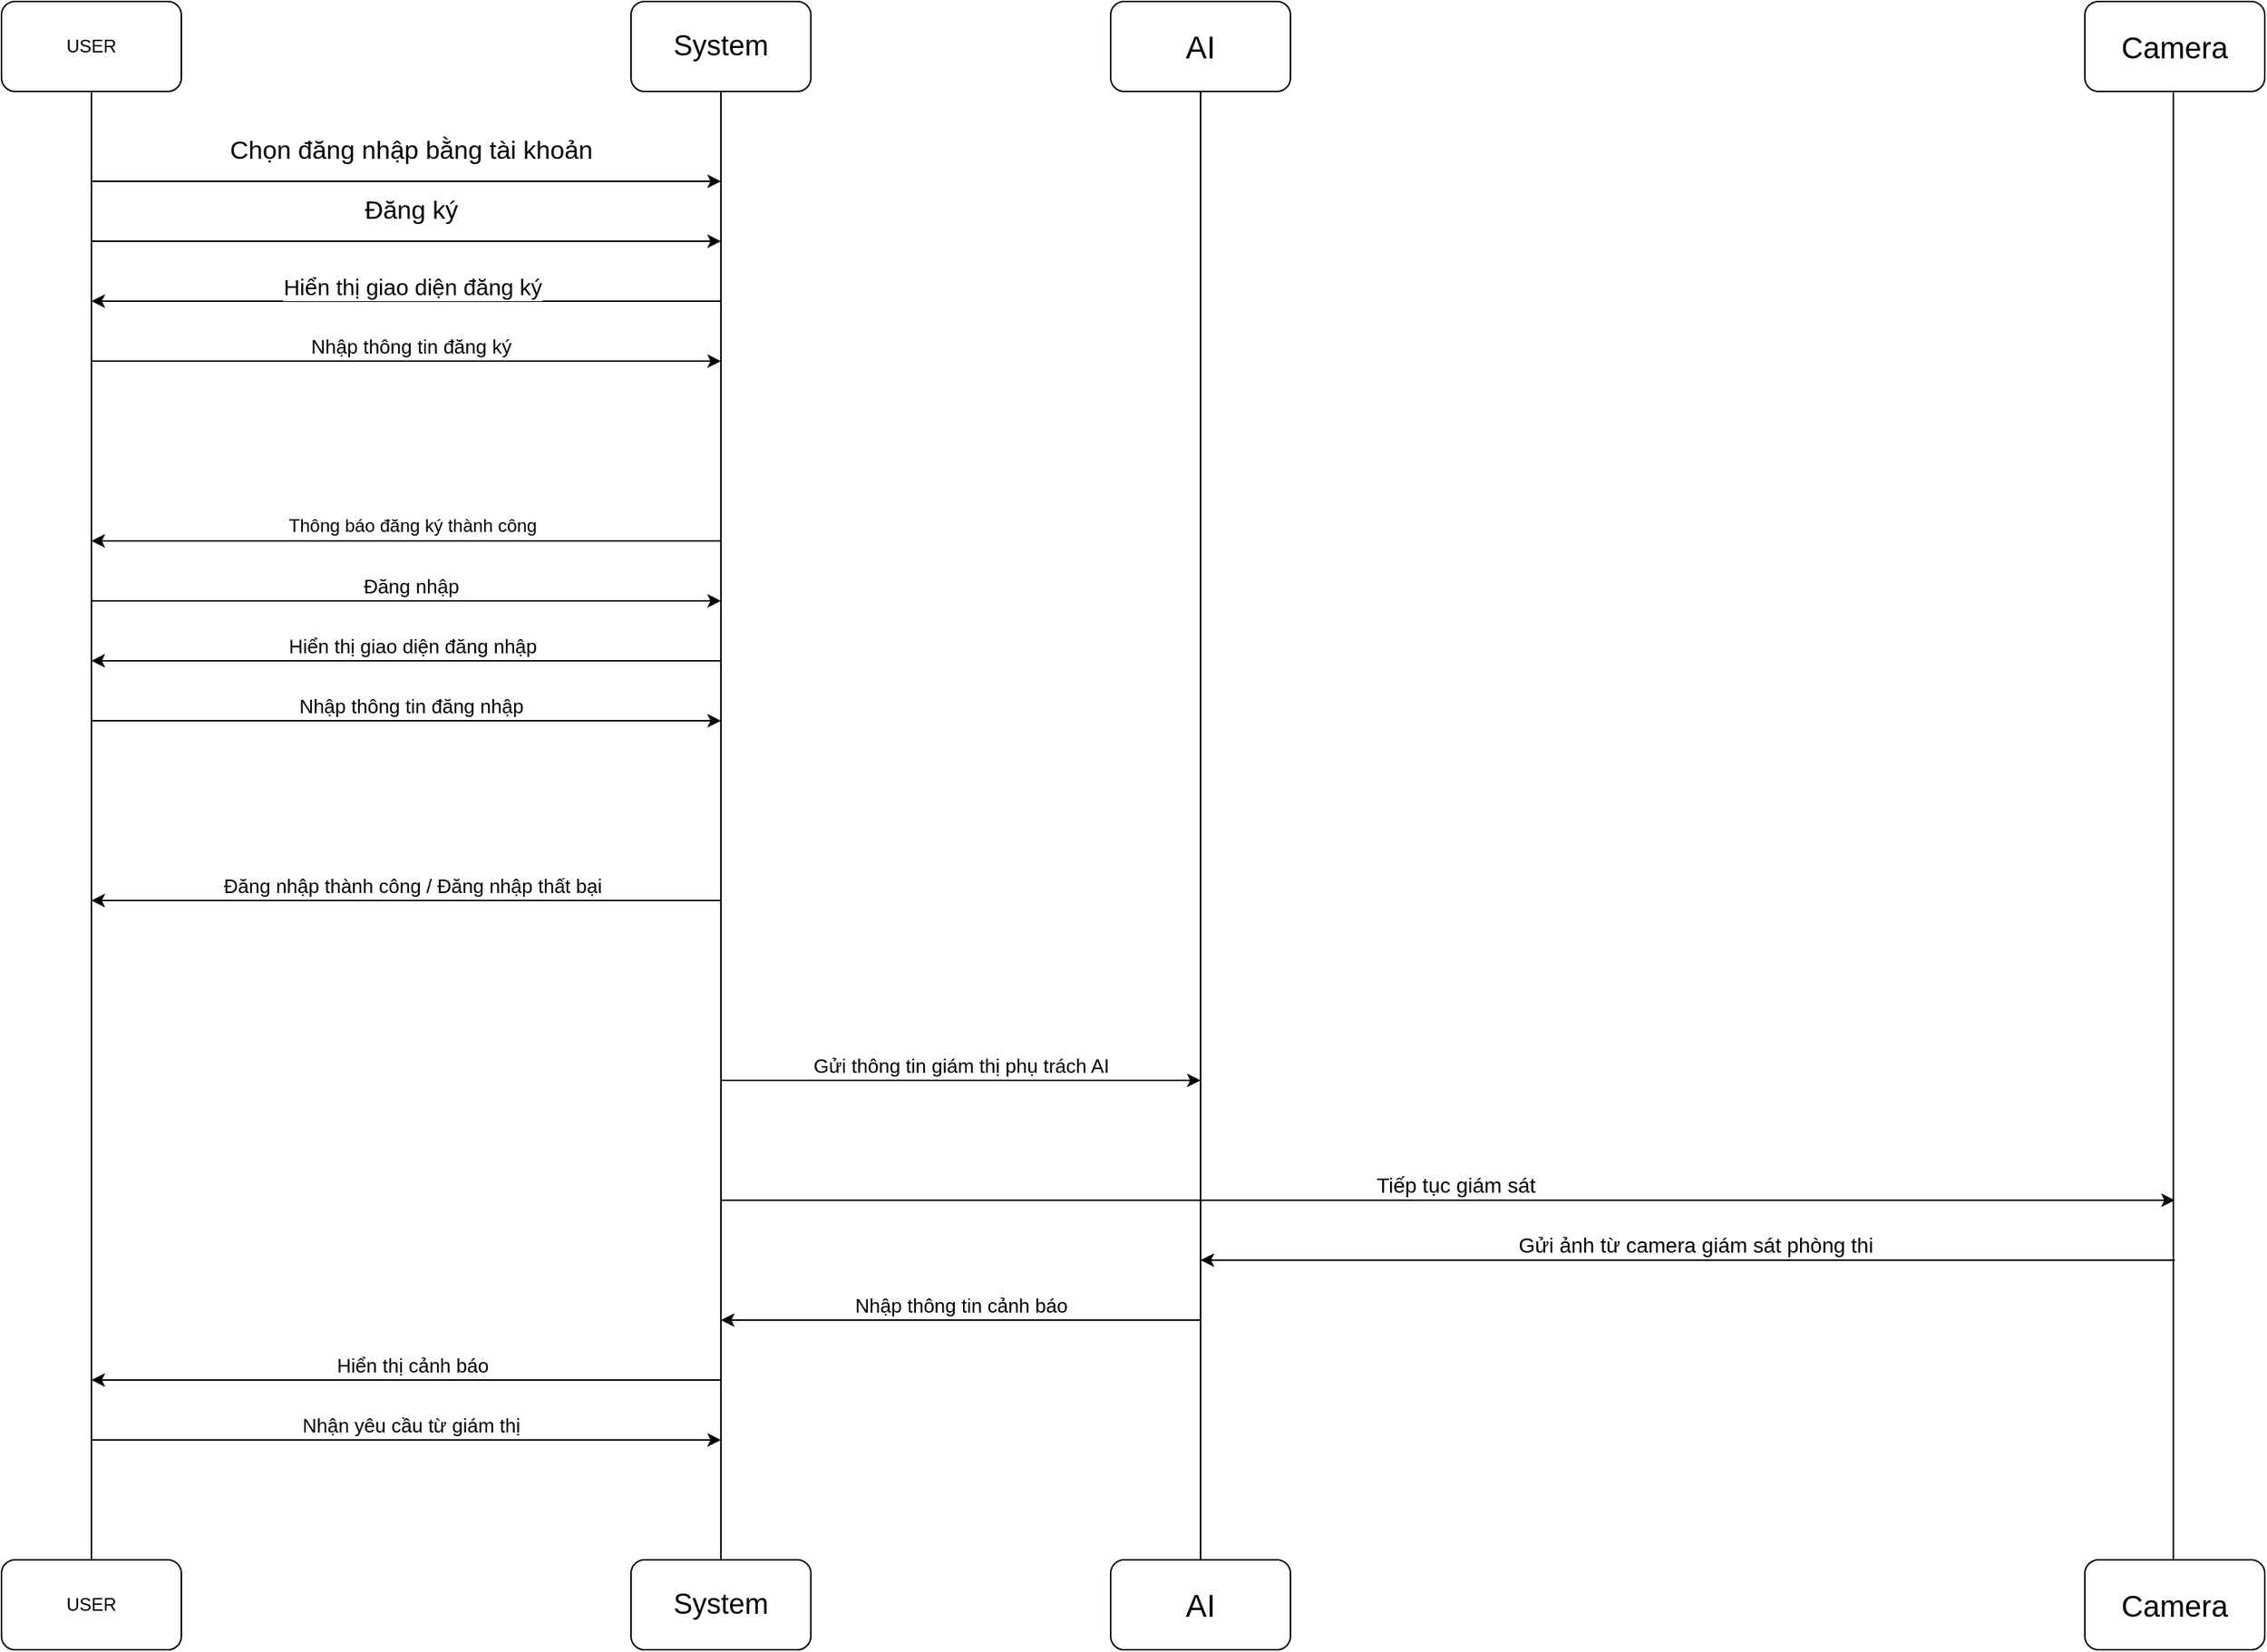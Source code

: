 <mxfile version="27.1.3">
  <diagram name="Trang-1" id="P6Vjx4tx-lsoR0o0-FDk">
    <mxGraphModel dx="2493" dy="1525" grid="1" gridSize="10" guides="1" tooltips="1" connect="1" arrows="1" fold="1" page="1" pageScale="1" pageWidth="2339" pageHeight="3300" math="0" shadow="0">
      <root>
        <mxCell id="0" />
        <mxCell id="1" parent="0" />
        <mxCell id="PxLlt2hePIjLk53OAw48-1" value="USER" style="rounded=1;whiteSpace=wrap;html=1;" vertex="1" parent="1">
          <mxGeometry x="40" y="40" width="120" height="60" as="geometry" />
        </mxCell>
        <mxCell id="PxLlt2hePIjLk53OAw48-2" value="" style="endArrow=none;html=1;rounded=0;" edge="1" parent="1">
          <mxGeometry width="50" height="50" relative="1" as="geometry">
            <mxPoint x="100" y="1080" as="sourcePoint" />
            <mxPoint x="100" y="100" as="targetPoint" />
          </mxGeometry>
        </mxCell>
        <mxCell id="PxLlt2hePIjLk53OAw48-3" value="&lt;font style=&quot;font-size: 19px;&quot;&gt;System&lt;/font&gt;" style="rounded=1;whiteSpace=wrap;html=1;" vertex="1" parent="1">
          <mxGeometry x="460" y="40" width="120" height="60" as="geometry" />
        </mxCell>
        <mxCell id="PxLlt2hePIjLk53OAw48-4" value="" style="endArrow=none;html=1;rounded=0;" edge="1" parent="1">
          <mxGeometry width="50" height="50" relative="1" as="geometry">
            <mxPoint x="520" y="1080" as="sourcePoint" />
            <mxPoint x="520" y="100" as="targetPoint" />
          </mxGeometry>
        </mxCell>
        <mxCell id="PxLlt2hePIjLk53OAw48-5" value="&lt;font style=&quot;font-size: 17px;&quot;&gt;Chọn đăng nhập bằng tài khoản&lt;/font&gt;" style="endArrow=classic;html=1;rounded=0;" edge="1" parent="1">
          <mxGeometry x="0.015" y="20" width="50" height="50" relative="1" as="geometry">
            <mxPoint x="100" y="160" as="sourcePoint" />
            <mxPoint x="520" y="160" as="targetPoint" />
            <mxPoint as="offset" />
          </mxGeometry>
        </mxCell>
        <mxCell id="PxLlt2hePIjLk53OAw48-6" value="&lt;font style=&quot;font-size: 17px;&quot;&gt;Đăng ký&lt;/font&gt;" style="endArrow=classic;html=1;rounded=0;" edge="1" parent="1">
          <mxGeometry x="0.015" y="20" width="50" height="50" relative="1" as="geometry">
            <mxPoint x="100" y="200" as="sourcePoint" />
            <mxPoint x="520" y="200" as="targetPoint" />
            <mxPoint as="offset" />
          </mxGeometry>
        </mxCell>
        <mxCell id="PxLlt2hePIjLk53OAw48-7" value="&lt;font style=&quot;font-size: 15px;&quot;&gt;Hiển thị giao diện đăng ký&lt;/font&gt;" style="endArrow=classic;html=1;rounded=0;" edge="1" parent="1">
          <mxGeometry x="-0.015" y="-10" width="50" height="50" relative="1" as="geometry">
            <mxPoint x="520" y="240" as="sourcePoint" />
            <mxPoint x="100" y="240" as="targetPoint" />
            <mxPoint x="1" as="offset" />
          </mxGeometry>
        </mxCell>
        <mxCell id="PxLlt2hePIjLk53OAw48-8" value="&lt;font style=&quot;font-size: 13px;&quot;&gt;Nhập thông tin đăng ký&lt;/font&gt;" style="endArrow=classic;html=1;rounded=0;" edge="1" parent="1">
          <mxGeometry x="0.015" y="10" width="50" height="50" relative="1" as="geometry">
            <mxPoint x="100" y="280" as="sourcePoint" />
            <mxPoint x="520" y="280" as="targetPoint" />
            <mxPoint as="offset" />
          </mxGeometry>
        </mxCell>
        <mxCell id="PxLlt2hePIjLk53OAw48-9" value="&lt;font style=&quot;font-size: 12px;&quot;&gt;Thông báo đăng ký thành công&lt;/font&gt;" style="endArrow=classic;html=1;rounded=0;" edge="1" parent="1">
          <mxGeometry x="-0.015" y="-10" width="50" height="50" relative="1" as="geometry">
            <mxPoint x="520" y="400" as="sourcePoint" />
            <mxPoint x="100" y="400" as="targetPoint" />
            <mxPoint x="1" as="offset" />
          </mxGeometry>
        </mxCell>
        <mxCell id="PxLlt2hePIjLk53OAw48-10" value="&lt;font style=&quot;font-size: 13px;&quot;&gt;Đăng nhập&lt;/font&gt;" style="endArrow=classic;html=1;rounded=0;" edge="1" parent="1">
          <mxGeometry x="0.015" y="10" width="50" height="50" relative="1" as="geometry">
            <mxPoint x="100" y="440" as="sourcePoint" />
            <mxPoint x="520" y="440" as="targetPoint" />
            <mxPoint as="offset" />
          </mxGeometry>
        </mxCell>
        <mxCell id="PxLlt2hePIjLk53OAw48-11" value="&lt;font style=&quot;font-size: 13px;&quot;&gt;Hiển thị giao diện đăng nhập&lt;/font&gt;" style="endArrow=classic;html=1;rounded=0;" edge="1" parent="1">
          <mxGeometry x="-0.015" y="-10" width="50" height="50" relative="1" as="geometry">
            <mxPoint x="520" y="480" as="sourcePoint" />
            <mxPoint x="100" y="480" as="targetPoint" />
            <mxPoint x="1" as="offset" />
          </mxGeometry>
        </mxCell>
        <mxCell id="PxLlt2hePIjLk53OAw48-12" value="&lt;font style=&quot;font-size: 13px;&quot;&gt;Nhập thông tin đăng nhập&lt;/font&gt;" style="endArrow=classic;html=1;rounded=0;" edge="1" parent="1">
          <mxGeometry x="0.015" y="10" width="50" height="50" relative="1" as="geometry">
            <mxPoint x="100" y="520" as="sourcePoint" />
            <mxPoint x="520" y="520" as="targetPoint" />
            <mxPoint as="offset" />
          </mxGeometry>
        </mxCell>
        <mxCell id="PxLlt2hePIjLk53OAw48-13" value="&lt;font style=&quot;font-size: 13px;&quot;&gt;Đăng nhập thành công / Đăng nhập thất bại&lt;/font&gt;" style="endArrow=classic;html=1;rounded=0;" edge="1" parent="1">
          <mxGeometry x="-0.015" y="-10" width="50" height="50" relative="1" as="geometry">
            <mxPoint x="520" y="640" as="sourcePoint" />
            <mxPoint x="100" y="640" as="targetPoint" />
            <mxPoint x="1" as="offset" />
          </mxGeometry>
        </mxCell>
        <mxCell id="PxLlt2hePIjLk53OAw48-14" value="&lt;font style=&quot;font-size: 13px;&quot;&gt;Hiển thị cảnh báo&lt;/font&gt;" style="endArrow=classic;html=1;rounded=0;" edge="1" parent="1">
          <mxGeometry x="-0.015" y="-10" width="50" height="50" relative="1" as="geometry">
            <mxPoint x="520" y="960" as="sourcePoint" />
            <mxPoint x="100" y="960" as="targetPoint" />
            <mxPoint x="1" as="offset" />
          </mxGeometry>
        </mxCell>
        <mxCell id="PxLlt2hePIjLk53OAw48-15" value="&lt;font style=&quot;font-size: 13px;&quot;&gt;Nhận yêu cầu từ giám thị&lt;/font&gt;" style="endArrow=classic;html=1;rounded=0;" edge="1" parent="1">
          <mxGeometry x="0.015" y="10" width="50" height="50" relative="1" as="geometry">
            <mxPoint x="100" y="1000" as="sourcePoint" />
            <mxPoint x="520" y="1000" as="targetPoint" />
            <mxPoint as="offset" />
          </mxGeometry>
        </mxCell>
        <mxCell id="PxLlt2hePIjLk53OAw48-16" value="USER" style="rounded=1;whiteSpace=wrap;html=1;" vertex="1" parent="1">
          <mxGeometry x="40" y="1080" width="120" height="60" as="geometry" />
        </mxCell>
        <mxCell id="PxLlt2hePIjLk53OAw48-18" value="&lt;font style=&quot;font-size: 19px;&quot;&gt;System&lt;/font&gt;" style="rounded=1;whiteSpace=wrap;html=1;" vertex="1" parent="1">
          <mxGeometry x="460" y="1080" width="120" height="60" as="geometry" />
        </mxCell>
        <mxCell id="PxLlt2hePIjLk53OAw48-19" value="" style="endArrow=none;html=1;rounded=0;" edge="1" parent="1">
          <mxGeometry width="50" height="50" relative="1" as="geometry">
            <mxPoint x="840" y="1080" as="sourcePoint" />
            <mxPoint x="840" y="100" as="targetPoint" />
          </mxGeometry>
        </mxCell>
        <mxCell id="PxLlt2hePIjLk53OAw48-20" value="&lt;font style=&quot;font-size: 21px;&quot;&gt;AI&lt;/font&gt;" style="rounded=1;whiteSpace=wrap;html=1;" vertex="1" parent="1">
          <mxGeometry x="780" y="40" width="120" height="60" as="geometry" />
        </mxCell>
        <mxCell id="PxLlt2hePIjLk53OAw48-21" value="&lt;font style=&quot;font-size: 21px;&quot;&gt;AI&lt;/font&gt;" style="rounded=1;whiteSpace=wrap;html=1;" vertex="1" parent="1">
          <mxGeometry x="780" y="1080" width="120" height="60" as="geometry" />
        </mxCell>
        <mxCell id="PxLlt2hePIjLk53OAw48-22" value="&lt;font style=&quot;font-size: 13px;&quot;&gt;Gửi thông tin giám thị phụ trách AI&lt;/font&gt;" style="endArrow=classic;html=1;rounded=0;" edge="1" parent="1">
          <mxGeometry y="10" width="50" height="50" relative="1" as="geometry">
            <mxPoint x="520" y="760" as="sourcePoint" />
            <mxPoint x="840" y="760" as="targetPoint" />
            <mxPoint as="offset" />
          </mxGeometry>
        </mxCell>
        <mxCell id="PxLlt2hePIjLk53OAw48-23" value="&lt;font style=&quot;font-size: 13px;&quot;&gt;Nhập thông tin cảnh báo&lt;/font&gt;" style="endArrow=classic;html=1;rounded=0;" edge="1" parent="1">
          <mxGeometry y="-10" width="50" height="50" relative="1" as="geometry">
            <mxPoint x="840" y="920" as="sourcePoint" />
            <mxPoint x="520" y="920" as="targetPoint" />
            <mxPoint as="offset" />
          </mxGeometry>
        </mxCell>
        <mxCell id="PxLlt2hePIjLk53OAw48-24" value="&lt;font style=&quot;font-size: 20px;&quot;&gt;Camera&lt;/font&gt;" style="rounded=1;whiteSpace=wrap;html=1;" vertex="1" parent="1">
          <mxGeometry x="1430" y="40" width="120" height="60" as="geometry" />
        </mxCell>
        <mxCell id="PxLlt2hePIjLk53OAw48-25" value="&lt;font style=&quot;font-size: 20px;&quot;&gt;Camera&lt;/font&gt;" style="rounded=1;whiteSpace=wrap;html=1;" vertex="1" parent="1">
          <mxGeometry x="1430" y="1080" width="120" height="60" as="geometry" />
        </mxCell>
        <mxCell id="PxLlt2hePIjLk53OAw48-26" value="" style="endArrow=none;html=1;rounded=0;" edge="1" parent="1">
          <mxGeometry width="50" height="50" relative="1" as="geometry">
            <mxPoint x="1489" y="1080" as="sourcePoint" />
            <mxPoint x="1489" y="100" as="targetPoint" />
          </mxGeometry>
        </mxCell>
        <mxCell id="PxLlt2hePIjLk53OAw48-27" value="&lt;font style=&quot;font-size: 14px;&quot;&gt;Tiếp tục giám sát&lt;/font&gt;" style="endArrow=classic;html=1;rounded=0;" edge="1" parent="1">
          <mxGeometry x="0.01" y="10" width="50" height="50" relative="1" as="geometry">
            <mxPoint x="520" y="840" as="sourcePoint" />
            <mxPoint x="1490" y="840" as="targetPoint" />
            <mxPoint as="offset" />
          </mxGeometry>
        </mxCell>
        <mxCell id="PxLlt2hePIjLk53OAw48-28" value="&lt;font style=&quot;font-size: 14px;&quot;&gt;Gửi ảnh từ camera giám sát phòng thi&lt;/font&gt;" style="endArrow=classic;html=1;rounded=0;" edge="1" parent="1">
          <mxGeometry x="-0.015" y="-10" width="50" height="50" relative="1" as="geometry">
            <mxPoint x="1490" y="880" as="sourcePoint" />
            <mxPoint x="840" y="880" as="targetPoint" />
            <mxPoint as="offset" />
          </mxGeometry>
        </mxCell>
      </root>
    </mxGraphModel>
  </diagram>
</mxfile>
